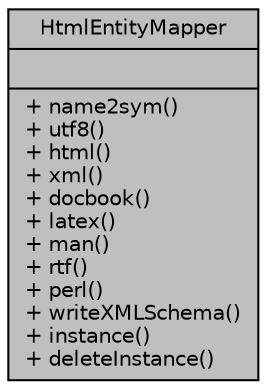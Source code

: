 digraph "HtmlEntityMapper"
{
 // LATEX_PDF_SIZE
  edge [fontname="Helvetica",fontsize="10",labelfontname="Helvetica",labelfontsize="10"];
  node [fontname="Helvetica",fontsize="10",shape=record];
  Node1 [label="{HtmlEntityMapper\n||+ name2sym()\l+ utf8()\l+ html()\l+ xml()\l+ docbook()\l+ latex()\l+ man()\l+ rtf()\l+ perl()\l+ writeXMLSchema()\l+ instance()\l+ deleteInstance()\l}",height=0.2,width=0.4,color="black", fillcolor="grey75", style="filled", fontcolor="black",tooltip="Singleton helper class to map html entities to other formats."];
}
